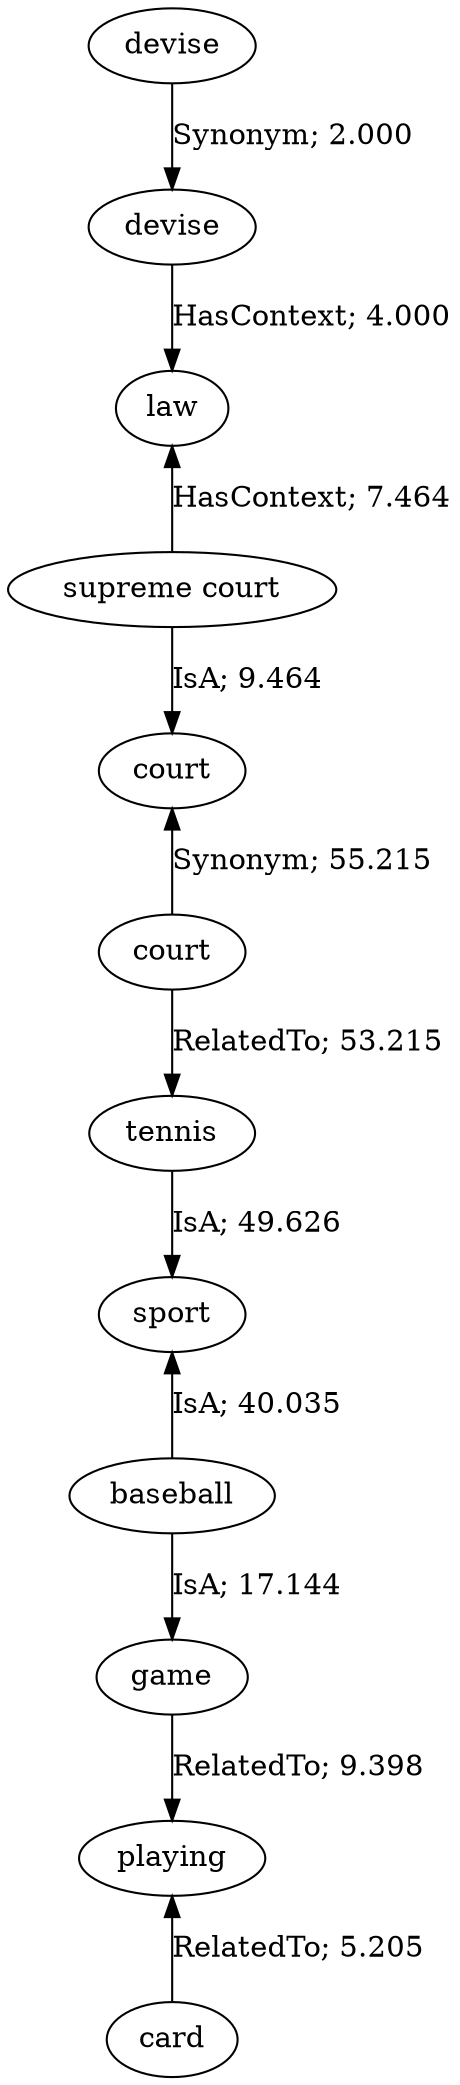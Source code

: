 // The path the concepts from "devise" to "card".Path Length: 11; Weight Sum: 252.76575669261854; Average Weight: 22.97870515387441
digraph "8_b---devise-card---PLen11_WSum252.766_WAvg22.979" {
	0 [label=devise]
	1 [label=devise]
	2 [label=law]
	3 [label="supreme court"]
	4 [label=court]
	5 [label=court]
	6 [label=tennis]
	7 [label=sport]
	8 [label=baseball]
	9 [label=game]
	10 [label=playing]
	11 [label=card]
	0 -> 1 [label="Synonym; 2.000" dir=forward weight=2.000]
	1 -> 2 [label="HasContext; 4.000" dir=forward weight=4.000]
	2 -> 3 [label="HasContext; 7.464" dir=back weight=7.464]
	3 -> 4 [label="IsA; 9.464" dir=forward weight=9.464]
	4 -> 5 [label="Synonym; 55.215" dir=back weight=55.215]
	5 -> 6 [label="RelatedTo; 53.215" dir=forward weight=53.215]
	6 -> 7 [label="IsA; 49.626" dir=forward weight=49.626]
	7 -> 8 [label="IsA; 40.035" dir=back weight=40.035]
	8 -> 9 [label="IsA; 17.144" dir=forward weight=17.144]
	9 -> 10 [label="RelatedTo; 9.398" dir=forward weight=9.398]
	10 -> 11 [label="RelatedTo; 5.205" dir=back weight=5.205]
}
